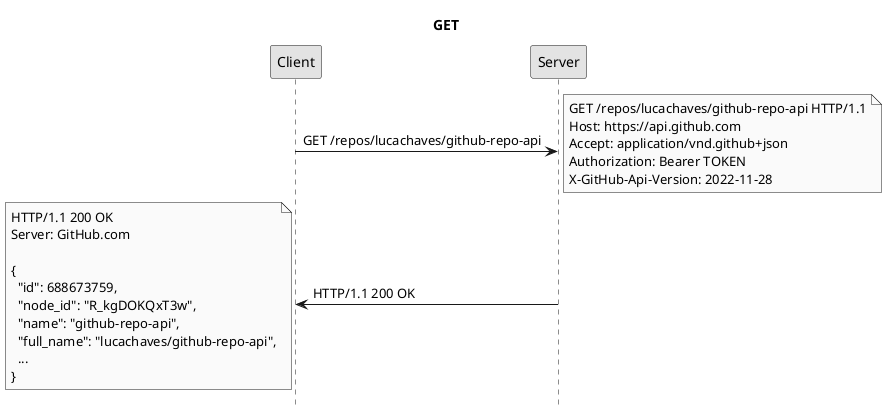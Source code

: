 @startuml
title GET
hide footbox
skinparam monochrome true

Client -> Server: GET /repos/lucachaves/github-repo-api
note right: GET /repos/lucachaves/github-repo-api HTTP/1.1\nHost: https://api.github.com\nAccept: application/vnd.github+json\nAuthorization: Bearer TOKEN\nX-GitHub-Api-Version: 2022-11-28
Server -> Client: HTTP/1.1 200 OK
note left: HTTP/1.1 200 OK\nServer: GitHub.com\n\n{\n  "id": 688673759,\n  "node_id": "R_kgDOKQxT3w",\n  "name": "github-repo-api",\n  "full_name": "lucachaves/github-repo-api",\n  ...\n}
@enduml
